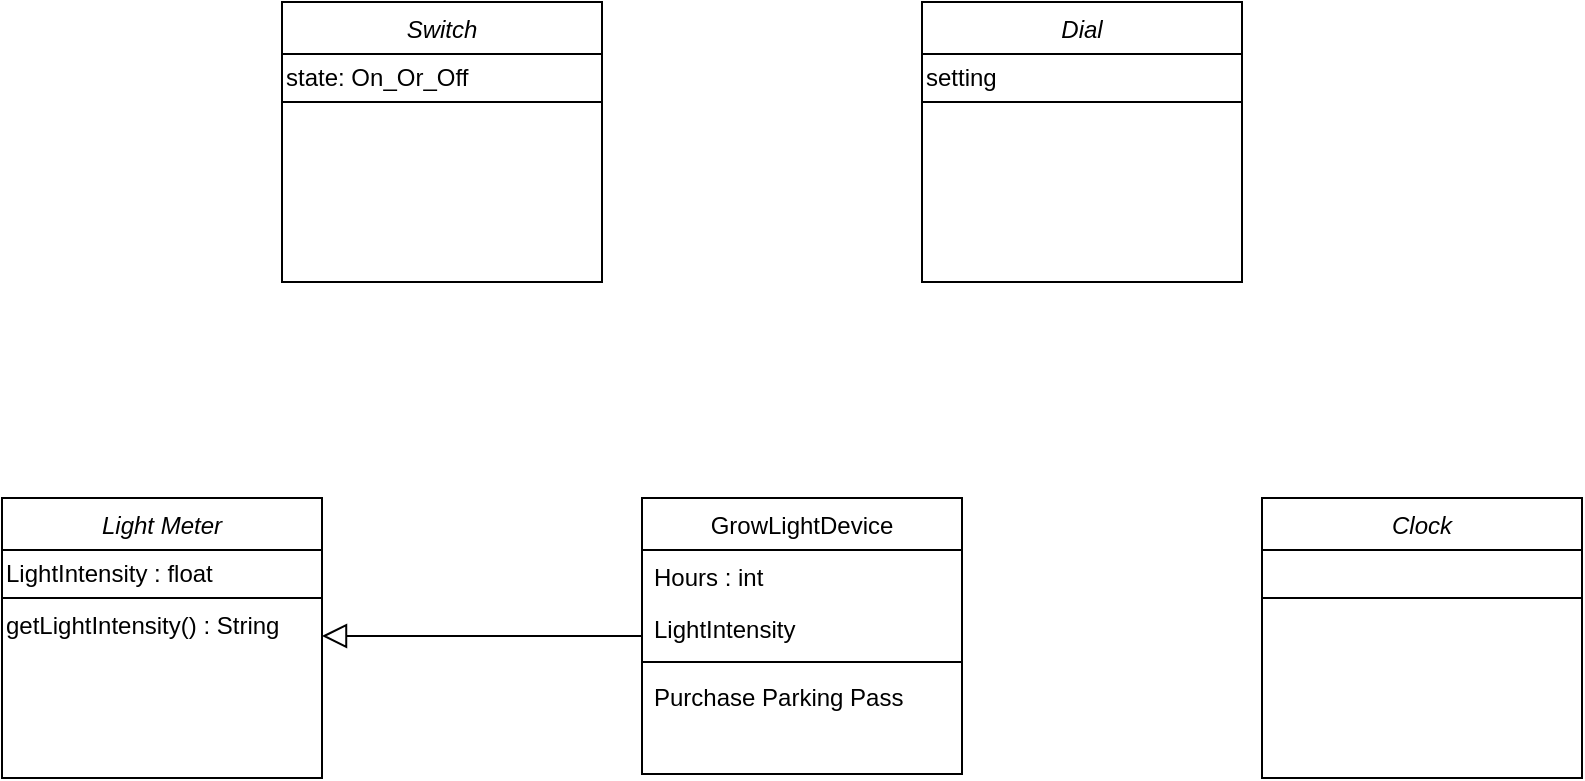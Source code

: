 <mxfile version="18.0.4" type="github" pages="3">
  <diagram id="C5RBs43oDa-KdzZeNtuy" name="Page-1">
    <mxGraphModel dx="2249" dy="762" grid="1" gridSize="10" guides="1" tooltips="1" connect="1" arrows="1" fold="1" page="1" pageScale="1" pageWidth="827" pageHeight="1169" math="0" shadow="0">
      <root>
        <mxCell id="WIyWlLk6GJQsqaUBKTNV-0" />
        <mxCell id="WIyWlLk6GJQsqaUBKTNV-1" parent="WIyWlLk6GJQsqaUBKTNV-0" />
        <mxCell id="zkfFHV4jXpPFQw0GAbJ--0" value="Light Meter" style="swimlane;fontStyle=2;align=center;verticalAlign=top;childLayout=stackLayout;horizontal=1;startSize=26;horizontalStack=0;resizeParent=1;resizeLast=0;collapsible=1;marginBottom=0;rounded=0;shadow=0;strokeWidth=1;" parent="WIyWlLk6GJQsqaUBKTNV-1" vertex="1">
          <mxGeometry x="-140" y="358" width="160" height="140" as="geometry">
            <mxRectangle x="230" y="140" width="160" height="26" as="alternateBounds" />
          </mxGeometry>
        </mxCell>
        <mxCell id="URMQtyOA2lBwEM3vm1V1-0" value="LightIntensity : float" style="rounded=0;whiteSpace=wrap;html=1;align=left;" parent="zkfFHV4jXpPFQw0GAbJ--0" vertex="1">
          <mxGeometry y="26" width="160" height="24" as="geometry" />
        </mxCell>
        <mxCell id="URMQtyOA2lBwEM3vm1V1-1" value="getLightIntensity() : String" style="rounded=0;whiteSpace=wrap;html=1;align=left;verticalAlign=top;" parent="zkfFHV4jXpPFQw0GAbJ--0" vertex="1">
          <mxGeometry y="50" width="160" height="90" as="geometry" />
        </mxCell>
        <mxCell id="zkfFHV4jXpPFQw0GAbJ--6" value="GrowLightDevice" style="swimlane;fontStyle=0;align=center;verticalAlign=top;childLayout=stackLayout;horizontal=1;startSize=26;horizontalStack=0;resizeParent=1;resizeLast=0;collapsible=1;marginBottom=0;rounded=0;shadow=0;strokeWidth=1;" parent="WIyWlLk6GJQsqaUBKTNV-1" vertex="1">
          <mxGeometry x="180" y="358" width="160" height="138" as="geometry">
            <mxRectangle x="130" y="380" width="160" height="26" as="alternateBounds" />
          </mxGeometry>
        </mxCell>
        <mxCell id="zkfFHV4jXpPFQw0GAbJ--7" value="Hours : int" style="text;align=left;verticalAlign=top;spacingLeft=4;spacingRight=4;overflow=hidden;rotatable=0;points=[[0,0.5],[1,0.5]];portConstraint=eastwest;" parent="zkfFHV4jXpPFQw0GAbJ--6" vertex="1">
          <mxGeometry y="26" width="160" height="26" as="geometry" />
        </mxCell>
        <mxCell id="zkfFHV4jXpPFQw0GAbJ--8" value="LightIntensity" style="text;align=left;verticalAlign=top;spacingLeft=4;spacingRight=4;overflow=hidden;rotatable=0;points=[[0,0.5],[1,0.5]];portConstraint=eastwest;rounded=0;shadow=0;html=0;" parent="zkfFHV4jXpPFQw0GAbJ--6" vertex="1">
          <mxGeometry y="52" width="160" height="26" as="geometry" />
        </mxCell>
        <mxCell id="zkfFHV4jXpPFQw0GAbJ--9" value="" style="line;html=1;strokeWidth=1;align=left;verticalAlign=middle;spacingTop=-1;spacingLeft=3;spacingRight=3;rotatable=0;labelPosition=right;points=[];portConstraint=eastwest;" parent="zkfFHV4jXpPFQw0GAbJ--6" vertex="1">
          <mxGeometry y="78" width="160" height="8" as="geometry" />
        </mxCell>
        <mxCell id="zkfFHV4jXpPFQw0GAbJ--10" value="Purchase Parking Pass" style="text;align=left;verticalAlign=top;spacingLeft=4;spacingRight=4;overflow=hidden;rotatable=0;points=[[0,0.5],[1,0.5]];portConstraint=eastwest;fontStyle=0" parent="zkfFHV4jXpPFQw0GAbJ--6" vertex="1">
          <mxGeometry y="86" width="160" height="26" as="geometry" />
        </mxCell>
        <mxCell id="zkfFHV4jXpPFQw0GAbJ--12" value="" style="endArrow=block;endSize=10;endFill=0;shadow=0;strokeWidth=1;rounded=0;edgeStyle=elbowEdgeStyle;elbow=vertical;" parent="WIyWlLk6GJQsqaUBKTNV-1" source="zkfFHV4jXpPFQw0GAbJ--6" target="zkfFHV4jXpPFQw0GAbJ--0" edge="1">
          <mxGeometry width="160" relative="1" as="geometry">
            <mxPoint x="200" y="203" as="sourcePoint" />
            <mxPoint x="200" y="203" as="targetPoint" />
          </mxGeometry>
        </mxCell>
        <mxCell id="URMQtyOA2lBwEM3vm1V1-4" value="Switch" style="swimlane;fontStyle=2;align=center;verticalAlign=top;childLayout=stackLayout;horizontal=1;startSize=26;horizontalStack=0;resizeParent=1;resizeLast=0;collapsible=1;marginBottom=0;rounded=0;shadow=0;strokeWidth=1;" parent="WIyWlLk6GJQsqaUBKTNV-1" vertex="1">
          <mxGeometry y="110" width="160" height="140" as="geometry">
            <mxRectangle x="230" y="140" width="160" height="26" as="alternateBounds" />
          </mxGeometry>
        </mxCell>
        <mxCell id="URMQtyOA2lBwEM3vm1V1-5" value="state: On_Or_Off" style="rounded=0;whiteSpace=wrap;html=1;align=left;" parent="URMQtyOA2lBwEM3vm1V1-4" vertex="1">
          <mxGeometry y="26" width="160" height="24" as="geometry" />
        </mxCell>
        <mxCell id="URMQtyOA2lBwEM3vm1V1-6" value="" style="rounded=0;whiteSpace=wrap;html=1;align=left;verticalAlign=top;" parent="URMQtyOA2lBwEM3vm1V1-4" vertex="1">
          <mxGeometry y="50" width="160" height="90" as="geometry" />
        </mxCell>
        <mxCell id="URMQtyOA2lBwEM3vm1V1-7" value="Dial" style="swimlane;fontStyle=2;align=center;verticalAlign=top;childLayout=stackLayout;horizontal=1;startSize=26;horizontalStack=0;resizeParent=1;resizeLast=0;collapsible=1;marginBottom=0;rounded=0;shadow=0;strokeWidth=1;" parent="WIyWlLk6GJQsqaUBKTNV-1" vertex="1">
          <mxGeometry x="320" y="110" width="160" height="140" as="geometry">
            <mxRectangle x="230" y="140" width="160" height="26" as="alternateBounds" />
          </mxGeometry>
        </mxCell>
        <mxCell id="URMQtyOA2lBwEM3vm1V1-8" value="setting" style="rounded=0;whiteSpace=wrap;html=1;align=left;" parent="URMQtyOA2lBwEM3vm1V1-7" vertex="1">
          <mxGeometry y="26" width="160" height="24" as="geometry" />
        </mxCell>
        <mxCell id="URMQtyOA2lBwEM3vm1V1-9" value="" style="rounded=0;whiteSpace=wrap;html=1;align=left;verticalAlign=top;" parent="URMQtyOA2lBwEM3vm1V1-7" vertex="1">
          <mxGeometry y="50" width="160" height="90" as="geometry" />
        </mxCell>
        <mxCell id="URMQtyOA2lBwEM3vm1V1-10" value="Clock" style="swimlane;fontStyle=2;align=center;verticalAlign=top;childLayout=stackLayout;horizontal=1;startSize=26;horizontalStack=0;resizeParent=1;resizeLast=0;collapsible=1;marginBottom=0;rounded=0;shadow=0;strokeWidth=1;" parent="WIyWlLk6GJQsqaUBKTNV-1" vertex="1">
          <mxGeometry x="490" y="358" width="160" height="140" as="geometry">
            <mxRectangle x="230" y="140" width="160" height="26" as="alternateBounds" />
          </mxGeometry>
        </mxCell>
        <mxCell id="URMQtyOA2lBwEM3vm1V1-11" value="" style="rounded=0;whiteSpace=wrap;html=1;align=left;" parent="URMQtyOA2lBwEM3vm1V1-10" vertex="1">
          <mxGeometry y="26" width="160" height="24" as="geometry" />
        </mxCell>
        <mxCell id="URMQtyOA2lBwEM3vm1V1-12" value="" style="rounded=0;whiteSpace=wrap;html=1;align=left;verticalAlign=top;" parent="URMQtyOA2lBwEM3vm1V1-10" vertex="1">
          <mxGeometry y="50" width="160" height="90" as="geometry" />
        </mxCell>
      </root>
    </mxGraphModel>
  </diagram>
  <diagram id="MrFf0XPs5N9McXnXmUWe" name="Context Diagram">
    <mxGraphModel dx="1422" dy="762" grid="1" gridSize="10" guides="1" tooltips="1" connect="1" arrows="1" fold="1" page="1" pageScale="1" pageWidth="850" pageHeight="1100" math="0" shadow="0">
      <root>
        <mxCell id="0" />
        <mxCell id="1" parent="0" />
        <mxCell id="b-CHbCqK9uLArGEJioBa-1" value="Predicoin System" style="rounded=1;whiteSpace=wrap;html=1;" parent="1" vertex="1">
          <mxGeometry x="680" y="152.5" width="120" height="130" as="geometry" />
        </mxCell>
        <mxCell id="b-CHbCqK9uLArGEJioBa-4" value="" style="endArrow=none;html=1;rounded=0;entryX=1;entryY=0.25;entryDx=0;entryDy=0;exitX=0;exitY=0.25;exitDx=0;exitDy=0;" parent="1" source="b-CHbCqK9uLArGEJioBa-1" target="b-CHbCqK9uLArGEJioBa-1" edge="1">
          <mxGeometry width="50" height="50" relative="1" as="geometry">
            <mxPoint x="660" y="182.5" as="sourcePoint" />
            <mxPoint x="740" y="182.5" as="targetPoint" />
          </mxGeometry>
        </mxCell>
        <mxCell id="b-CHbCqK9uLArGEJioBa-5" value="0" style="text;html=1;strokeColor=none;fillColor=none;align=center;verticalAlign=middle;whiteSpace=wrap;rounded=0;" parent="1" vertex="1">
          <mxGeometry x="710" y="152.5" width="60" height="30" as="geometry" />
        </mxCell>
        <mxCell id="HiD94ALR7-RX7U5aw4VL-5" style="edgeStyle=orthogonalEdgeStyle;rounded=0;orthogonalLoop=1;jettySize=auto;html=1;exitX=1;exitY=0.25;exitDx=0;exitDy=0;" edge="1" parent="1" source="b-CHbCqK9uLArGEJioBa-6">
          <mxGeometry relative="1" as="geometry">
            <mxPoint x="390" y="197" as="targetPoint" />
          </mxGeometry>
        </mxCell>
        <mxCell id="b-CHbCqK9uLArGEJioBa-6" value="User" style="rounded=0;whiteSpace=wrap;html=1;" parent="1" vertex="1">
          <mxGeometry x="60" y="175" width="120" height="85" as="geometry" />
        </mxCell>
        <mxCell id="b-CHbCqK9uLArGEJioBa-10" value="Coin selection&lt;br&gt;Backtesting&lt;br&gt;Prediction" style="text;html=1;strokeColor=none;fillColor=none;align=center;verticalAlign=middle;whiteSpace=wrap;rounded=0;" parent="1" vertex="1">
          <mxGeometry x="230" y="150" width="100" height="30" as="geometry" />
        </mxCell>
        <mxCell id="b-CHbCqK9uLArGEJioBa-11" value="Coin info&lt;br&gt;Backtesting result&lt;br&gt;Prediction result" style="text;html=1;strokeColor=none;fillColor=none;align=center;verticalAlign=middle;whiteSpace=wrap;rounded=0;" parent="1" vertex="1">
          <mxGeometry x="230" y="260" width="100" height="30" as="geometry" />
        </mxCell>
        <mxCell id="HiD94ALR7-RX7U5aw4VL-4" value="" style="endArrow=classic;html=1;rounded=0;entryX=1;entryY=0.75;entryDx=0;entryDy=0;exitX=0.008;exitY=0.665;exitDx=0;exitDy=0;exitPerimeter=0;" edge="1" parent="1" source="XAeBSkN1-0zzwa4bpk-t-1" target="b-CHbCqK9uLArGEJioBa-6">
          <mxGeometry width="50" height="50" relative="1" as="geometry">
            <mxPoint x="380" y="239" as="sourcePoint" />
            <mxPoint x="180" y="240" as="targetPoint" />
          </mxGeometry>
        </mxCell>
        <mxCell id="XAeBSkN1-0zzwa4bpk-t-1" value="Dashboard" style="rounded=1;whiteSpace=wrap;html=1;" vertex="1" parent="1">
          <mxGeometry x="390" y="152.5" width="120" height="130" as="geometry" />
        </mxCell>
        <mxCell id="XAeBSkN1-0zzwa4bpk-t-2" value="" style="endArrow=none;html=1;rounded=0;entryX=1;entryY=0.25;entryDx=0;entryDy=0;exitX=0;exitY=0.25;exitDx=0;exitDy=0;" edge="1" parent="1" source="XAeBSkN1-0zzwa4bpk-t-1" target="XAeBSkN1-0zzwa4bpk-t-1">
          <mxGeometry width="50" height="50" relative="1" as="geometry">
            <mxPoint x="390" y="182.5" as="sourcePoint" />
            <mxPoint x="470" y="182.5" as="targetPoint" />
          </mxGeometry>
        </mxCell>
        <mxCell id="XAeBSkN1-0zzwa4bpk-t-3" value="1" style="text;html=1;strokeColor=none;fillColor=none;align=center;verticalAlign=middle;whiteSpace=wrap;rounded=0;" vertex="1" parent="1">
          <mxGeometry x="420" y="152.5" width="60" height="30" as="geometry" />
        </mxCell>
        <mxCell id="XAeBSkN1-0zzwa4bpk-t-8" style="edgeStyle=orthogonalEdgeStyle;rounded=0;orthogonalLoop=1;jettySize=auto;html=1;exitX=1;exitY=0.25;exitDx=0;exitDy=0;entryX=-0.008;entryY=0.327;entryDx=0;entryDy=0;entryPerimeter=0;" edge="1" parent="1" target="b-CHbCqK9uLArGEJioBa-1">
          <mxGeometry relative="1" as="geometry">
            <mxPoint x="510" y="197" as="sourcePoint" />
            <mxPoint x="720" y="200" as="targetPoint" />
          </mxGeometry>
        </mxCell>
        <mxCell id="XAeBSkN1-0zzwa4bpk-t-9" value="" style="endArrow=classic;html=1;rounded=0;" edge="1" parent="1">
          <mxGeometry width="50" height="50" relative="1" as="geometry">
            <mxPoint x="680" y="240" as="sourcePoint" />
            <mxPoint x="510" y="240" as="targetPoint" />
          </mxGeometry>
        </mxCell>
        <mxCell id="XAeBSkN1-0zzwa4bpk-t-10" value="Coin info&lt;br&gt;Backtesting result&lt;br&gt;Prediction result" style="text;html=1;strokeColor=none;fillColor=none;align=center;verticalAlign=middle;whiteSpace=wrap;rounded=0;" vertex="1" parent="1">
          <mxGeometry x="550" y="260" width="100" height="30" as="geometry" />
        </mxCell>
        <mxCell id="XAeBSkN1-0zzwa4bpk-t-11" value="Coin selection&lt;br&gt;Backtesting&lt;br&gt;Prediction" style="text;html=1;strokeColor=none;fillColor=none;align=center;verticalAlign=middle;whiteSpace=wrap;rounded=0;" vertex="1" parent="1">
          <mxGeometry x="550" y="145" width="100" height="30" as="geometry" />
        </mxCell>
      </root>
    </mxGraphModel>
  </diagram>
  <diagram id="Rz9Vi8aaMdC5SXI34zdr" name="DFD lv1">
    <mxGraphModel dx="2523" dy="896" grid="1" gridSize="10" guides="1" tooltips="1" connect="1" arrows="1" fold="1" page="1" pageScale="1" pageWidth="850" pageHeight="1100" math="0" shadow="0">
      <root>
        <mxCell id="0" />
        <mxCell id="1" parent="0" />
        <mxCell id="9Nx9V_s8AtPn0QYf8vRb-39" style="edgeStyle=orthogonalEdgeStyle;rounded=0;orthogonalLoop=1;jettySize=auto;html=1;exitX=0.75;exitY=0;exitDx=0;exitDy=0;entryX=0;entryY=0.5;entryDx=0;entryDy=0;fontSize=11;startArrow=none;startFill=0;endArrow=classic;endFill=1;" parent="1" source="9Nx9V_s8AtPn0QYf8vRb-1" target="9Nx9V_s8AtPn0QYf8vRb-2" edge="1">
          <mxGeometry relative="1" as="geometry" />
        </mxCell>
        <mxCell id="9Nx9V_s8AtPn0QYf8vRb-40" style="edgeStyle=orthogonalEdgeStyle;rounded=0;orthogonalLoop=1;jettySize=auto;html=1;exitX=0.75;exitY=1;exitDx=0;exitDy=0;entryX=0;entryY=0.5;entryDx=0;entryDy=0;fontSize=11;startArrow=none;startFill=0;endArrow=classic;endFill=1;" parent="1" source="9Nx9V_s8AtPn0QYf8vRb-1" target="9Nx9V_s8AtPn0QYf8vRb-20" edge="1">
          <mxGeometry relative="1" as="geometry" />
        </mxCell>
        <mxCell id="9Nx9V_s8AtPn0QYf8vRb-46" style="edgeStyle=orthogonalEdgeStyle;rounded=0;orthogonalLoop=1;jettySize=auto;html=1;exitX=0.993;exitY=0.325;exitDx=0;exitDy=0;entryX=0;entryY=0.5;entryDx=0;entryDy=0;fontSize=11;startArrow=none;startFill=0;endArrow=classic;endFill=1;exitPerimeter=0;" parent="1" source="9Nx9V_s8AtPn0QYf8vRb-1" target="9Nx9V_s8AtPn0QYf8vRb-14" edge="1">
          <mxGeometry relative="1" as="geometry" />
        </mxCell>
        <mxCell id="9Nx9V_s8AtPn0QYf8vRb-1" value="User" style="rounded=0;whiteSpace=wrap;html=1;" parent="1" vertex="1">
          <mxGeometry x="-680" y="330" width="120" height="100" as="geometry" />
        </mxCell>
        <mxCell id="9Nx9V_s8AtPn0QYf8vRb-49" style="edgeStyle=orthogonalEdgeStyle;rounded=0;orthogonalLoop=1;jettySize=auto;html=1;exitX=0;exitY=0.75;exitDx=0;exitDy=0;entryX=1;entryY=0;entryDx=0;entryDy=0;fontSize=11;startArrow=none;startFill=0;endArrow=classic;endFill=1;" parent="1" source="9Nx9V_s8AtPn0QYf8vRb-2" target="9Nx9V_s8AtPn0QYf8vRb-1" edge="1">
          <mxGeometry relative="1" as="geometry" />
        </mxCell>
        <mxCell id="9Nx9V_s8AtPn0QYf8vRb-2" value="Gather Coin information&amp;nbsp;" style="rounded=1;whiteSpace=wrap;html=1;" parent="1" vertex="1">
          <mxGeometry x="-180" y="90" width="120" height="100" as="geometry" />
        </mxCell>
        <mxCell id="9Nx9V_s8AtPn0QYf8vRb-6" value="Coin info" style="rounded=0;whiteSpace=wrap;html=1;" parent="1" vertex="1">
          <mxGeometry x="120" y="110" width="120" height="60" as="geometry" />
        </mxCell>
        <mxCell id="9Nx9V_s8AtPn0QYf8vRb-7" value="" style="endArrow=none;html=1;rounded=0;entryX=1;entryY=0.25;entryDx=0;entryDy=0;exitX=0;exitY=0.25;exitDx=0;exitDy=0;" parent="1" source="9Nx9V_s8AtPn0QYf8vRb-2" target="9Nx9V_s8AtPn0QYf8vRb-2" edge="1">
          <mxGeometry width="50" height="50" relative="1" as="geometry">
            <mxPoint x="-180" y="109" as="sourcePoint" />
            <mxPoint x="-110" y="109" as="targetPoint" />
          </mxGeometry>
        </mxCell>
        <mxCell id="9Nx9V_s8AtPn0QYf8vRb-8" value="&lt;font style=&quot;font-size: 13px;&quot;&gt;&lt;b&gt;1&lt;/b&gt;&lt;/font&gt;" style="text;html=1;strokeColor=none;fillColor=none;align=center;verticalAlign=middle;whiteSpace=wrap;rounded=0;" parent="1" vertex="1">
          <mxGeometry x="-150" y="90" width="60" height="20" as="geometry" />
        </mxCell>
        <mxCell id="9Nx9V_s8AtPn0QYf8vRb-11" value="Request Coin Info" style="text;html=1;strokeColor=none;fillColor=none;align=center;verticalAlign=middle;whiteSpace=wrap;rounded=0;fontSize=13;" parent="1" vertex="1">
          <mxGeometry x="-425" y="100" width="140" height="30" as="geometry" />
        </mxCell>
        <mxCell id="9Nx9V_s8AtPn0QYf8vRb-13" value="" style="endArrow=classic;html=1;rounded=0;fontSize=13;exitX=1;exitY=0.5;exitDx=0;exitDy=0;" parent="1" edge="1">
          <mxGeometry width="50" height="50" relative="1" as="geometry">
            <mxPoint x="-60" y="139.58" as="sourcePoint" />
            <mxPoint x="120" y="139.58" as="targetPoint" />
          </mxGeometry>
        </mxCell>
        <mxCell id="9Nx9V_s8AtPn0QYf8vRb-58" style="edgeStyle=orthogonalEdgeStyle;rounded=0;orthogonalLoop=1;jettySize=auto;html=1;exitX=0;exitY=0.75;exitDx=0;exitDy=0;entryX=1.028;entryY=0.558;entryDx=0;entryDy=0;entryPerimeter=0;fontSize=11;startArrow=none;startFill=0;endArrow=classic;endFill=1;" parent="1" source="9Nx9V_s8AtPn0QYf8vRb-14" target="9Nx9V_s8AtPn0QYf8vRb-1" edge="1">
          <mxGeometry relative="1" as="geometry" />
        </mxCell>
        <mxCell id="VNpzvkMOozhto3XYC4mi-7" style="edgeStyle=orthogonalEdgeStyle;rounded=0;orthogonalLoop=1;jettySize=auto;html=1;exitX=1;exitY=0.25;exitDx=0;exitDy=0;entryX=0.5;entryY=0;entryDx=0;entryDy=0;" edge="1" parent="1" source="9Nx9V_s8AtPn0QYf8vRb-14" target="VNpzvkMOozhto3XYC4mi-3">
          <mxGeometry relative="1" as="geometry" />
        </mxCell>
        <mxCell id="9Nx9V_s8AtPn0QYf8vRb-14" value="Backtesting" style="rounded=1;whiteSpace=wrap;html=1;" parent="1" vertex="1">
          <mxGeometry x="-180" y="310" width="120" height="100" as="geometry" />
        </mxCell>
        <mxCell id="9Nx9V_s8AtPn0QYf8vRb-15" value="" style="endArrow=none;html=1;rounded=0;entryX=1;entryY=0.25;entryDx=0;entryDy=0;exitX=0;exitY=0.25;exitDx=0;exitDy=0;" parent="1" edge="1">
          <mxGeometry width="50" height="50" relative="1" as="geometry">
            <mxPoint x="-180" y="340" as="sourcePoint" />
            <mxPoint x="-60" y="340" as="targetPoint" />
          </mxGeometry>
        </mxCell>
        <mxCell id="9Nx9V_s8AtPn0QYf8vRb-16" value="&lt;font style=&quot;font-size: 13px;&quot;&gt;&lt;b&gt;2&lt;/b&gt;&lt;/font&gt;" style="text;html=1;strokeColor=none;fillColor=none;align=center;verticalAlign=middle;whiteSpace=wrap;rounded=0;" parent="1" vertex="1">
          <mxGeometry x="-150" y="310" width="60" height="20" as="geometry" />
        </mxCell>
        <mxCell id="9Nx9V_s8AtPn0QYf8vRb-66" style="edgeStyle=orthogonalEdgeStyle;rounded=0;orthogonalLoop=1;jettySize=auto;html=1;exitX=0;exitY=0.75;exitDx=0;exitDy=0;entryX=0.5;entryY=1;entryDx=0;entryDy=0;fontSize=11;startArrow=none;startFill=0;endArrow=classic;endFill=1;" parent="1" source="9Nx9V_s8AtPn0QYf8vRb-20" target="9Nx9V_s8AtPn0QYf8vRb-1" edge="1">
          <mxGeometry relative="1" as="geometry" />
        </mxCell>
        <mxCell id="VNpzvkMOozhto3XYC4mi-8" style="edgeStyle=orthogonalEdgeStyle;rounded=0;orthogonalLoop=1;jettySize=auto;html=1;exitX=1;exitY=0.5;exitDx=0;exitDy=0;entryX=0.5;entryY=1;entryDx=0;entryDy=0;" edge="1" parent="1" source="9Nx9V_s8AtPn0QYf8vRb-20" target="VNpzvkMOozhto3XYC4mi-1">
          <mxGeometry relative="1" as="geometry" />
        </mxCell>
        <mxCell id="9Nx9V_s8AtPn0QYf8vRb-20" value="Prediction" style="rounded=1;whiteSpace=wrap;html=1;" parent="1" vertex="1">
          <mxGeometry x="-180" y="570" width="120" height="100" as="geometry" />
        </mxCell>
        <mxCell id="9Nx9V_s8AtPn0QYf8vRb-21" value="" style="endArrow=none;html=1;rounded=0;entryX=1;entryY=0.25;entryDx=0;entryDy=0;exitX=0;exitY=0.25;exitDx=0;exitDy=0;" parent="1" edge="1">
          <mxGeometry width="50" height="50" relative="1" as="geometry">
            <mxPoint x="-180" y="600" as="sourcePoint" />
            <mxPoint x="-60" y="600" as="targetPoint" />
          </mxGeometry>
        </mxCell>
        <mxCell id="9Nx9V_s8AtPn0QYf8vRb-22" value="&lt;font style=&quot;font-size: 13px;&quot;&gt;&lt;b&gt;3&lt;/b&gt;&lt;/font&gt;" style="text;html=1;strokeColor=none;fillColor=none;align=center;verticalAlign=middle;whiteSpace=wrap;rounded=0;" parent="1" vertex="1">
          <mxGeometry x="-150" y="570" width="60" height="20" as="geometry" />
        </mxCell>
        <mxCell id="9Nx9V_s8AtPn0QYf8vRb-24" value="Valid Request" style="text;html=1;strokeColor=none;fillColor=none;align=center;verticalAlign=middle;whiteSpace=wrap;rounded=0;fontSize=13;" parent="1" vertex="1">
          <mxGeometry x="-40" y="110" width="130" height="30" as="geometry" />
        </mxCell>
        <mxCell id="9Nx9V_s8AtPn0QYf8vRb-26" value="Request Backtest" style="text;html=1;strokeColor=none;fillColor=none;align=center;verticalAlign=middle;whiteSpace=wrap;rounded=0;fontSize=13;" parent="1" vertex="1">
          <mxGeometry x="-430" y="335" width="130" height="20" as="geometry" />
        </mxCell>
        <mxCell id="9Nx9V_s8AtPn0QYf8vRb-30" value="" style="endArrow=none;html=1;rounded=0;fontSize=13;exitX=0.25;exitY=1;exitDx=0;exitDy=0;entryX=0.25;entryY=0;entryDx=0;entryDy=0;" parent="1" source="9Nx9V_s8AtPn0QYf8vRb-6" target="9Nx9V_s8AtPn0QYf8vRb-6" edge="1">
          <mxGeometry width="50" height="50" relative="1" as="geometry">
            <mxPoint x="140" y="160" as="sourcePoint" />
            <mxPoint x="140" y="110" as="targetPoint" />
          </mxGeometry>
        </mxCell>
        <mxCell id="9Nx9V_s8AtPn0QYf8vRb-31" value="&lt;font style=&quot;font-size: 11px;&quot;&gt;D1&lt;/font&gt;" style="text;html=1;strokeColor=none;fillColor=none;align=center;verticalAlign=middle;whiteSpace=wrap;rounded=0;fontSize=13;" parent="1" vertex="1">
          <mxGeometry x="120" y="125" width="30" height="30" as="geometry" />
        </mxCell>
        <mxCell id="9Nx9V_s8AtPn0QYf8vRb-41" value="Request Prediction" style="text;html=1;strokeColor=none;fillColor=none;align=center;verticalAlign=middle;whiteSpace=wrap;rounded=0;fontSize=13;" parent="1" vertex="1">
          <mxGeometry x="-430" y="580" width="130" height="30" as="geometry" />
        </mxCell>
        <mxCell id="9Nx9V_s8AtPn0QYf8vRb-42" value="" style="endArrow=none;html=1;rounded=0;fontSize=13;exitX=1;exitY=0.5;exitDx=0;exitDy=0;startArrow=classic;startFill=1;endFill=0;" parent="1" edge="1">
          <mxGeometry width="50" height="50" relative="1" as="geometry">
            <mxPoint x="-60" y="155.0" as="sourcePoint" />
            <mxPoint x="120" y="155.0" as="targetPoint" />
          </mxGeometry>
        </mxCell>
        <mxCell id="9Nx9V_s8AtPn0QYf8vRb-50" value="&amp;nbsp;Coin Info" style="text;html=1;strokeColor=none;fillColor=none;align=center;verticalAlign=middle;whiteSpace=wrap;rounded=0;fontSize=13;" parent="1" vertex="1">
          <mxGeometry x="-425" y="170" width="140" height="30" as="geometry" />
        </mxCell>
        <mxCell id="9Nx9V_s8AtPn0QYf8vRb-52" value="Backtest Result" style="rounded=0;whiteSpace=wrap;html=1;align=right;" parent="1" vertex="1">
          <mxGeometry x="290" y="275" width="120" height="60" as="geometry" />
        </mxCell>
        <mxCell id="9Nx9V_s8AtPn0QYf8vRb-53" value="" style="endArrow=none;html=1;rounded=0;fontSize=13;exitX=0.25;exitY=1;exitDx=0;exitDy=0;entryX=0.25;entryY=0;entryDx=0;entryDy=0;" parent="1" source="9Nx9V_s8AtPn0QYf8vRb-52" target="9Nx9V_s8AtPn0QYf8vRb-52" edge="1">
          <mxGeometry width="50" height="50" relative="1" as="geometry">
            <mxPoint x="310" y="325" as="sourcePoint" />
            <mxPoint x="310" y="275" as="targetPoint" />
          </mxGeometry>
        </mxCell>
        <mxCell id="VNpzvkMOozhto3XYC4mi-16" style="edgeStyle=orthogonalEdgeStyle;rounded=0;orthogonalLoop=1;jettySize=auto;html=1;exitX=0;exitY=0;exitDx=0;exitDy=0;entryX=0.5;entryY=0;entryDx=0;entryDy=0;" edge="1" parent="1" source="9Nx9V_s8AtPn0QYf8vRb-54" target="9Nx9V_s8AtPn0QYf8vRb-14">
          <mxGeometry relative="1" as="geometry" />
        </mxCell>
        <mxCell id="9Nx9V_s8AtPn0QYf8vRb-54" value="&lt;font style=&quot;font-size: 11px;&quot;&gt;D2&lt;/font&gt;" style="text;html=1;strokeColor=none;fillColor=none;align=center;verticalAlign=middle;whiteSpace=wrap;rounded=0;fontSize=13;" parent="1" vertex="1">
          <mxGeometry x="290" y="290" width="30" height="30" as="geometry" />
        </mxCell>
        <mxCell id="9Nx9V_s8AtPn0QYf8vRb-59" value="Reported Backtest&amp;nbsp;" style="text;html=1;strokeColor=none;fillColor=none;align=center;verticalAlign=middle;whiteSpace=wrap;rounded=0;fontSize=13;" parent="1" vertex="1">
          <mxGeometry x="-430" y="390" width="130" height="20" as="geometry" />
        </mxCell>
        <mxCell id="9Nx9V_s8AtPn0QYf8vRb-60" value="Prediction Result" style="rounded=0;whiteSpace=wrap;html=1;align=right;" parent="1" vertex="1">
          <mxGeometry x="285" y="630" width="130" height="60" as="geometry" />
        </mxCell>
        <mxCell id="9Nx9V_s8AtPn0QYf8vRb-61" value="" style="endArrow=none;html=1;rounded=0;fontSize=13;exitX=0.25;exitY=1;exitDx=0;exitDy=0;entryX=0.25;entryY=0;entryDx=0;entryDy=0;" parent="1" source="9Nx9V_s8AtPn0QYf8vRb-60" target="9Nx9V_s8AtPn0QYf8vRb-60" edge="1">
          <mxGeometry width="50" height="50" relative="1" as="geometry">
            <mxPoint x="305" y="680" as="sourcePoint" />
            <mxPoint x="305" y="630" as="targetPoint" />
          </mxGeometry>
        </mxCell>
        <mxCell id="VNpzvkMOozhto3XYC4mi-17" style="edgeStyle=orthogonalEdgeStyle;rounded=0;orthogonalLoop=1;jettySize=auto;html=1;exitX=0;exitY=1;exitDx=0;exitDy=0;entryX=0.5;entryY=1;entryDx=0;entryDy=0;" edge="1" parent="1" source="9Nx9V_s8AtPn0QYf8vRb-62" target="9Nx9V_s8AtPn0QYf8vRb-20">
          <mxGeometry relative="1" as="geometry" />
        </mxCell>
        <mxCell id="9Nx9V_s8AtPn0QYf8vRb-62" value="&lt;font style=&quot;font-size: 11px;&quot;&gt;D3&lt;/font&gt;" style="text;html=1;strokeColor=none;fillColor=none;align=center;verticalAlign=middle;whiteSpace=wrap;rounded=0;fontSize=13;" parent="1" vertex="1">
          <mxGeometry x="285" y="645" width="30" height="30" as="geometry" />
        </mxCell>
        <mxCell id="9Nx9V_s8AtPn0QYf8vRb-67" value="Reported Prediction" style="text;html=1;strokeColor=none;fillColor=none;align=center;verticalAlign=middle;whiteSpace=wrap;rounded=0;fontSize=13;" parent="1" vertex="1">
          <mxGeometry x="-430" y="650" width="130" height="30" as="geometry" />
        </mxCell>
        <mxCell id="VNpzvkMOozhto3XYC4mi-9" style="edgeStyle=orthogonalEdgeStyle;rounded=0;orthogonalLoop=1;jettySize=auto;html=1;exitX=1;exitY=0.5;exitDx=0;exitDy=0;entryX=0;entryY=0.5;entryDx=0;entryDy=0;" edge="1" parent="1" source="VNpzvkMOozhto3XYC4mi-1" target="VNpzvkMOozhto3XYC4mi-4">
          <mxGeometry relative="1" as="geometry" />
        </mxCell>
        <mxCell id="VNpzvkMOozhto3XYC4mi-1" value="Trading Strategy Selection" style="rounded=1;whiteSpace=wrap;html=1;" vertex="1" parent="1">
          <mxGeometry x="30" y="430" width="120" height="100" as="geometry" />
        </mxCell>
        <mxCell id="VNpzvkMOozhto3XYC4mi-2" value="" style="endArrow=none;html=1;rounded=0;entryX=1;entryY=0.25;entryDx=0;entryDy=0;exitX=0;exitY=0.25;exitDx=0;exitDy=0;" edge="1" parent="1">
          <mxGeometry width="50" height="50" relative="1" as="geometry">
            <mxPoint x="30" y="460" as="sourcePoint" />
            <mxPoint x="150.0" y="460" as="targetPoint" />
          </mxGeometry>
        </mxCell>
        <mxCell id="VNpzvkMOozhto3XYC4mi-3" value="&lt;font style=&quot;font-size: 13px;&quot;&gt;&lt;b&gt;4&lt;/b&gt;&lt;/font&gt;" style="text;html=1;strokeColor=none;fillColor=none;align=center;verticalAlign=middle;whiteSpace=wrap;rounded=0;" vertex="1" parent="1">
          <mxGeometry x="60" y="430" width="60" height="20" as="geometry" />
        </mxCell>
        <mxCell id="VNpzvkMOozhto3XYC4mi-11" style="edgeStyle=orthogonalEdgeStyle;rounded=0;orthogonalLoop=1;jettySize=auto;html=1;exitX=0.5;exitY=1;exitDx=0;exitDy=0;entryX=0.5;entryY=0;entryDx=0;entryDy=0;" edge="1" parent="1" source="VNpzvkMOozhto3XYC4mi-4" target="9Nx9V_s8AtPn0QYf8vRb-60">
          <mxGeometry relative="1" as="geometry" />
        </mxCell>
        <mxCell id="VNpzvkMOozhto3XYC4mi-4" value="Strategy Performance measure" style="rounded=1;whiteSpace=wrap;html=1;" vertex="1" parent="1">
          <mxGeometry x="290" y="430" width="120" height="100" as="geometry" />
        </mxCell>
        <mxCell id="VNpzvkMOozhto3XYC4mi-5" value="" style="endArrow=none;html=1;rounded=0;entryX=1;entryY=0.25;entryDx=0;entryDy=0;exitX=0;exitY=0.25;exitDx=0;exitDy=0;" edge="1" parent="1">
          <mxGeometry width="50" height="50" relative="1" as="geometry">
            <mxPoint x="290" y="460" as="sourcePoint" />
            <mxPoint x="410.0" y="460" as="targetPoint" />
          </mxGeometry>
        </mxCell>
        <mxCell id="VNpzvkMOozhto3XYC4mi-10" style="edgeStyle=orthogonalEdgeStyle;rounded=0;orthogonalLoop=1;jettySize=auto;html=1;exitX=0.5;exitY=0;exitDx=0;exitDy=0;entryX=0.5;entryY=1;entryDx=0;entryDy=0;" edge="1" parent="1" source="VNpzvkMOozhto3XYC4mi-6" target="9Nx9V_s8AtPn0QYf8vRb-52">
          <mxGeometry relative="1" as="geometry" />
        </mxCell>
        <mxCell id="VNpzvkMOozhto3XYC4mi-6" value="&lt;font style=&quot;font-size: 13px;&quot;&gt;&lt;b&gt;5&lt;/b&gt;&lt;/font&gt;" style="text;html=1;strokeColor=none;fillColor=none;align=center;verticalAlign=middle;whiteSpace=wrap;rounded=0;" vertex="1" parent="1">
          <mxGeometry x="320" y="430" width="60" height="20" as="geometry" />
        </mxCell>
        <mxCell id="VNpzvkMOozhto3XYC4mi-13" value="Reported Prediction" style="text;html=1;strokeColor=none;fillColor=none;align=center;verticalAlign=middle;whiteSpace=wrap;rounded=0;fontSize=13;" vertex="1" parent="1">
          <mxGeometry x="30" y="700" width="130" height="30" as="geometry" />
        </mxCell>
        <mxCell id="VNpzvkMOozhto3XYC4mi-18" value="Reported Backtest&amp;nbsp;" style="text;html=1;strokeColor=none;fillColor=none;align=center;verticalAlign=middle;whiteSpace=wrap;rounded=0;fontSize=13;" vertex="1" parent="1">
          <mxGeometry x="80" y="280" width="130" height="20" as="geometry" />
        </mxCell>
      </root>
    </mxGraphModel>
  </diagram>
</mxfile>
